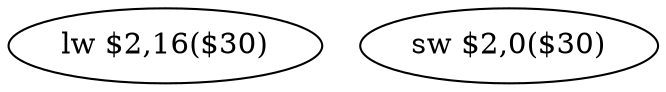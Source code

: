 digraph G1 {
node [shape = ellipse];
i0 [label = "lw $2,16($30)"] ;
i1 [label = "sw $2,0($30)"] ;
}
